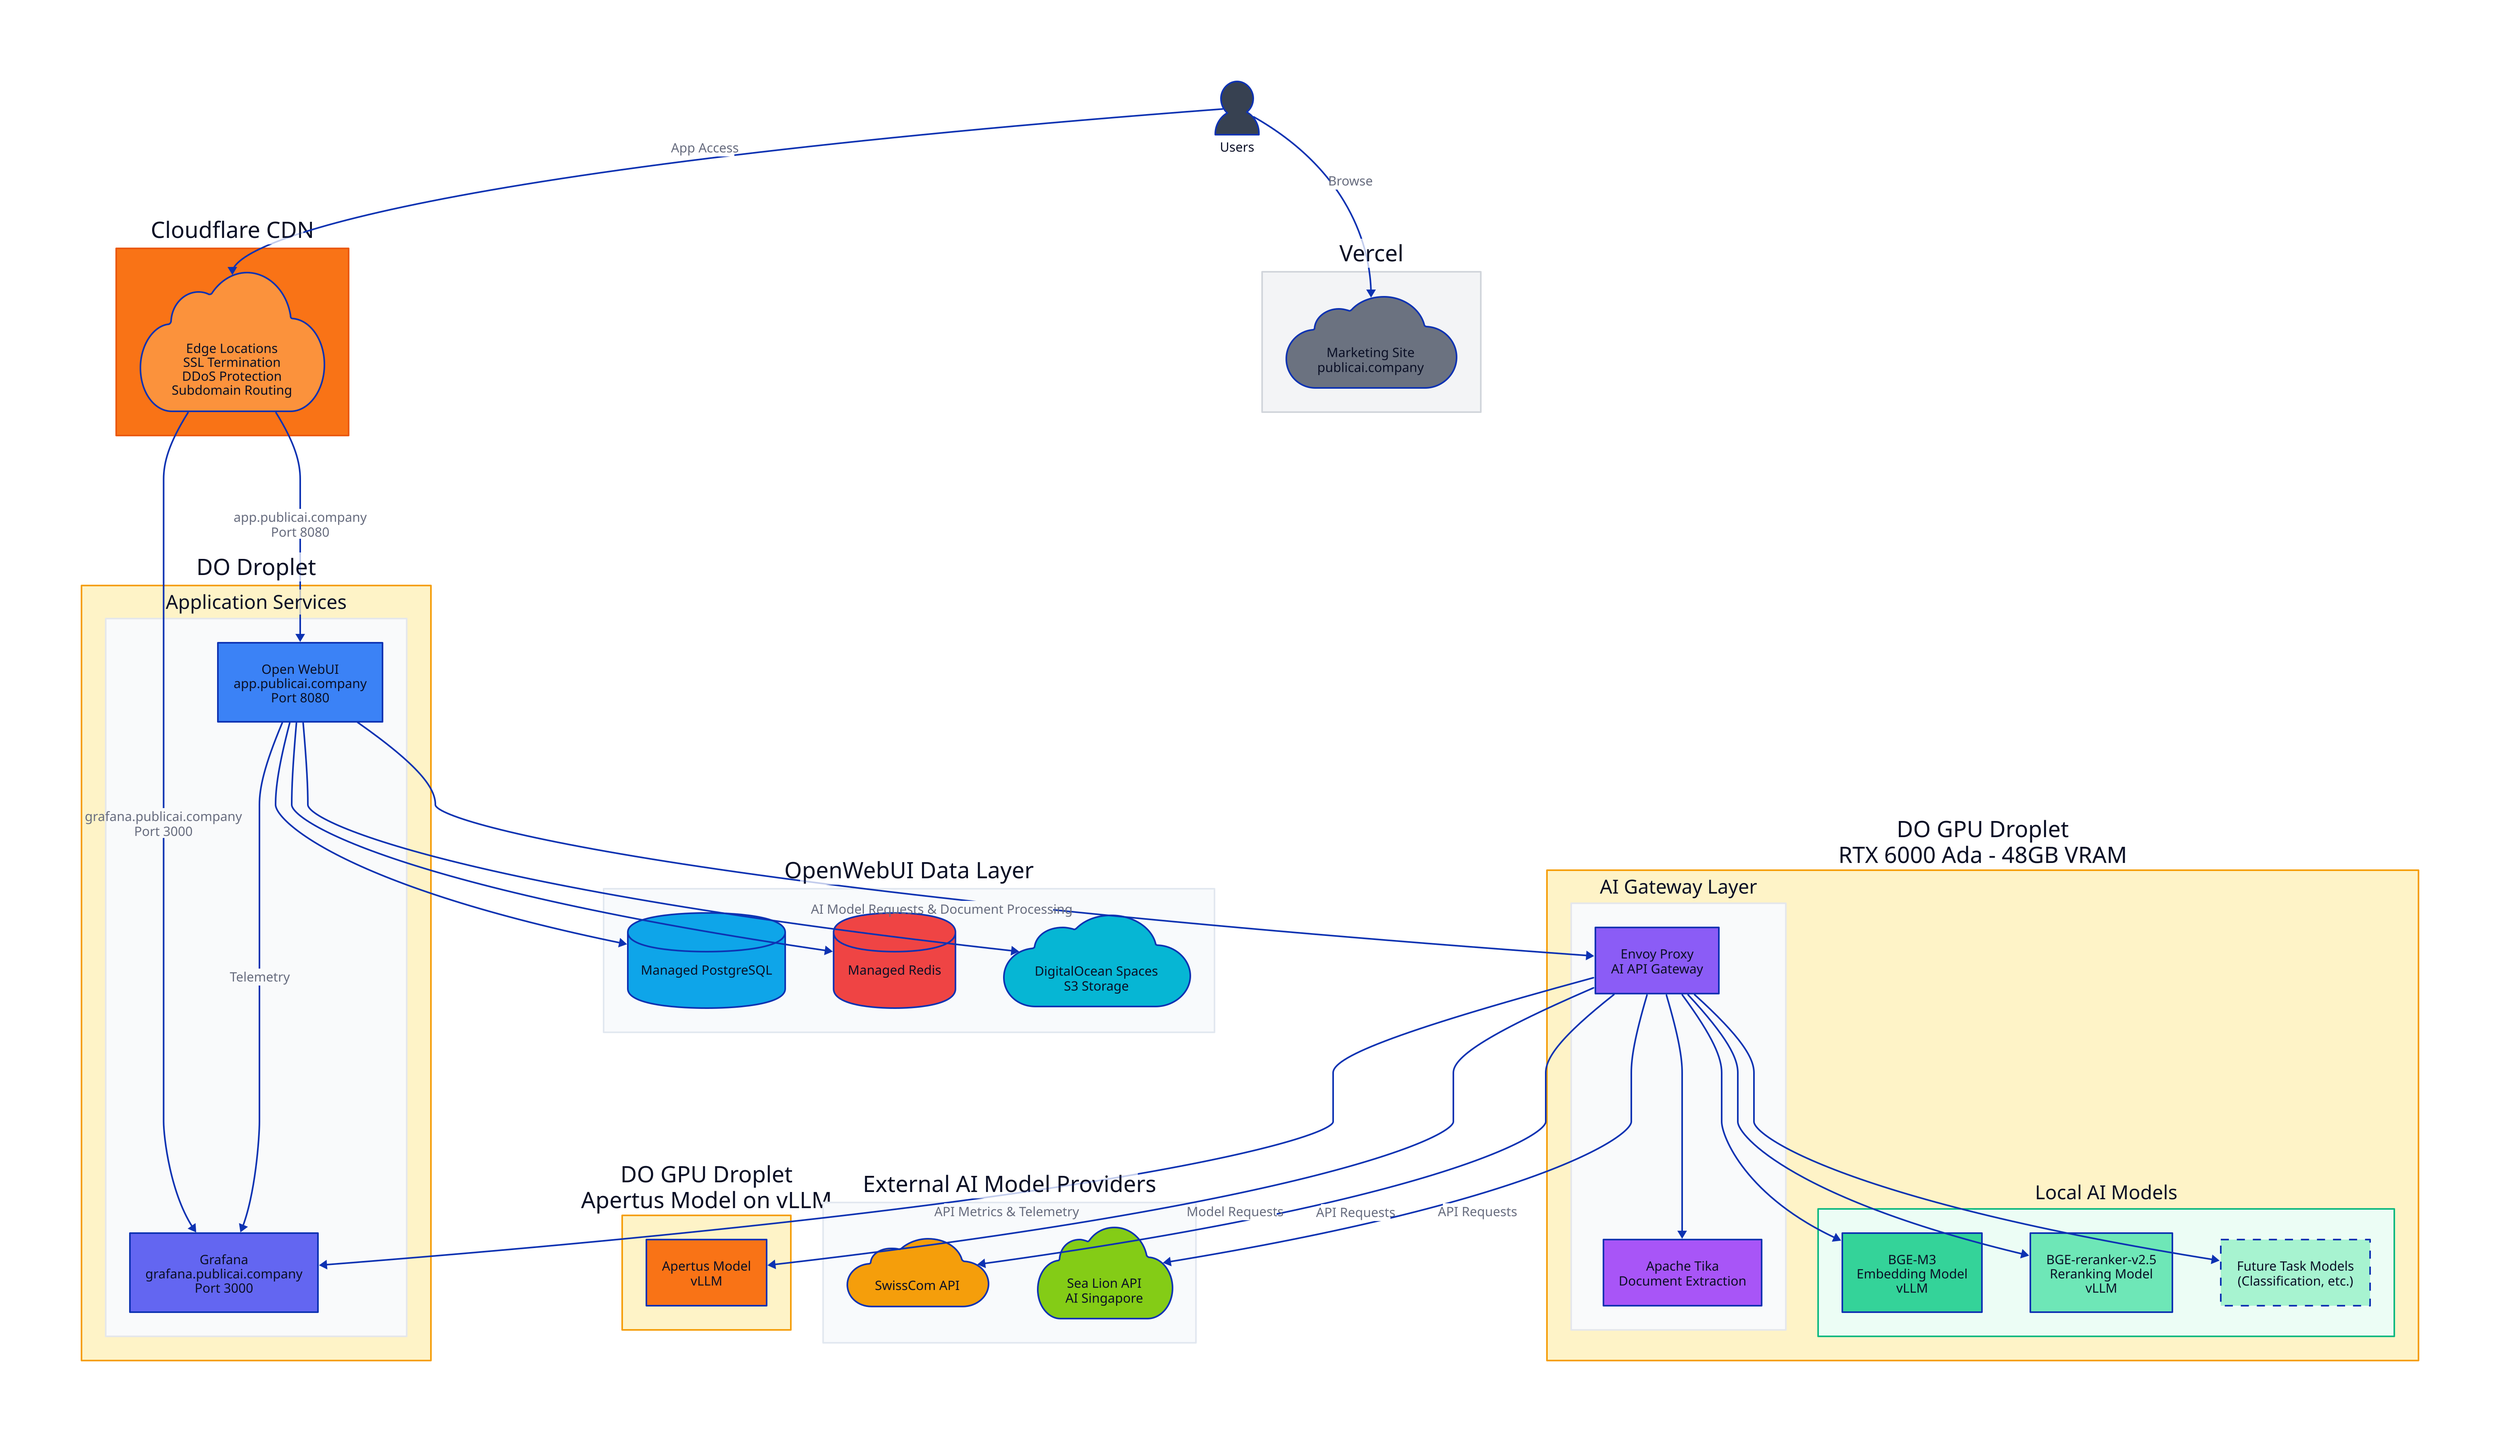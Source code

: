 direction: down

# Users at top
users: {
  label: "Users"
  shape: person
  style.fill: "#374151"
}

# Three main droplets as containers
droplet: {
  label: "DO Droplet"
  style.fill: "#fef3c7"
  style.stroke: "#f59e0b"
  
  app_services: {
    label: "Application Services"
    style.fill: "#f9fafb"
    style.stroke: "#e5e7eb"
    openwebui: {
      label: "Open WebUI\napp.publicai.company\nPort 8080"
      shape: rectangle
      style.fill: "#3b82f6"
    }
    grafana: {
      label: "Grafana\ngrafana.publicai.company\nPort 3000"
      shape: rectangle
      style.fill: "#6366f1"
    }
  }
  
  app_services.openwebui -> app_services.grafana: "Telemetry"
}

gpu_droplet: {
  label: "DO GPU Droplet\nRTX 6000 Ada - 48GB VRAM"
  style.fill: "#fef3c7"
  style.stroke: "#f59e0b"
  
  ai_gateway: {
    label: "AI Gateway Layer"
    style.fill: "#f9fafb"
    style.stroke: "#e5e7eb"
    envoy: {
      label: "Envoy Proxy\nAI API Gateway"
      shape: rectangle
      style.fill: "#8b5cf6"
    }
    tika: {
      label: "Apache Tika\nDocument Extraction"
      shape: rectangle
      style.fill: "#a855f7"
    }
  }
  
  local_models: {
    label: "Local AI Models"
    style.fill: "#ecfdf5"
    style.stroke: "#10b981"
    bge_m3: {
      label: "BGE-M3\nEmbedding Model\nvLLM"
      shape: rectangle
      style.fill: "#34d399"
    }
    bge_reranker: {
      label: "BGE-reranker-v2.5\nReranking Model\nvLLM"
      shape: rectangle
      style.fill: "#6ee7b7"
    }
    task_model: {
      label: "Future Task Models\n(Classification, etc.)"
      shape: rectangle
      style.fill: "#a7f3d0"
      style.stroke-dash: 5
    }
  }
  
  ai_gateway.envoy -> local_models.bge_m3
  ai_gateway.envoy -> local_models.bge_reranker
  ai_gateway.envoy -> local_models.task_model
  ai_gateway.envoy -> ai_gateway.tika
}

apertus_droplet: {
  label: "DO GPU Droplet\nApertus Model on vLLM"
  style.fill: "#fef3c7"
  style.stroke: "#f59e0b"
  
  apertus_model: {
    label: "Apertus Model\nvLLM"
    shape: rectangle
    style.fill: "#f97316"
  }
}

# External services
cloudflare: {
  label: "Cloudflare CDN"
  style.fill: "#f97316"
  style.stroke: "#ea580c"
  cdn: {
    label: "Edge Locations\nSSL Termination\nDDoS Protection\nSubdomain Routing"
    shape: cloud
    style.fill: "#fb923c"
  }
}

vercel: {
  label: "Vercel"
  style.fill: "#f3f4f6"
  style.stroke: "#d1d5db"
  marketing: {
    label: "Marketing Site\npublicai.company"
    shape: cloud
    style.fill: "#6b7280"
  }
}

openwebui_deps: {
  label: "OpenWebUI Data Layer"
  style.fill: "#f8fafc"
  style.stroke: "#e2e8f0"
  postgres: {
    label: "Managed PostgreSQL"
    shape: cylinder
    style.fill: "#0ea5e9"
  }
  redis: {
    label: "Managed Redis"
    shape: cylinder
    style.fill: "#ef4444"
  }
  spaces: {
    label: "DigitalOcean Spaces\nS3 Storage"
    shape: cloud
    style.fill: "#06b6d4"
  }
}

external_ai_providers: {
  label: "External AI Model Providers"
  style.fill: "#f8fafc"
  style.stroke: "#e2e8f0"
  swisscom: {
    label: "SwissCom API"
    shape: cloud
    style.fill: "#f59e0b"
  }
  sealion: {
    label: "Sea Lion API\nAI Singapore"
    shape: cloud
    style.fill: "#84cc16"
  }
}

# Connections
users -> vercel.marketing: "Browse"
users -> cloudflare.cdn: "App Access"
cloudflare.cdn -> droplet.app_services.openwebui: "app.publicai.company\nPort 8080"
cloudflare.cdn -> droplet.app_services.grafana: "grafana.publicai.company\nPort 3000"

droplet.app_services.openwebui -> openwebui_deps.postgres
droplet.app_services.openwebui -> openwebui_deps.redis
droplet.app_services.openwebui -> openwebui_deps.spaces

droplet.app_services.openwebui -> gpu_droplet.ai_gateway.envoy: "AI Model Requests & Document Processing"

gpu_droplet.ai_gateway.envoy -> external_ai_providers.swisscom: "API Requests"
gpu_droplet.ai_gateway.envoy -> external_ai_providers.sealion: "API Requests"
gpu_droplet.ai_gateway.envoy -> apertus_droplet.apertus_model: "Model Requests"

gpu_droplet.ai_gateway.envoy -> droplet.app_services.grafana: "API Metrics & Telemetry"